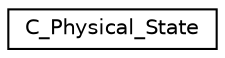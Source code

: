 digraph "Graphical Class Hierarchy"
{
  edge [fontname="Helvetica",fontsize="10",labelfontname="Helvetica",labelfontsize="10"];
  node [fontname="Helvetica",fontsize="10",shape=record];
  rankdir="LR";
  Node1 [label="C_Physical_State",height=0.2,width=0.4,color="black", fillcolor="white", style="filled",URL="$class_c___physical___state.html"];
}
